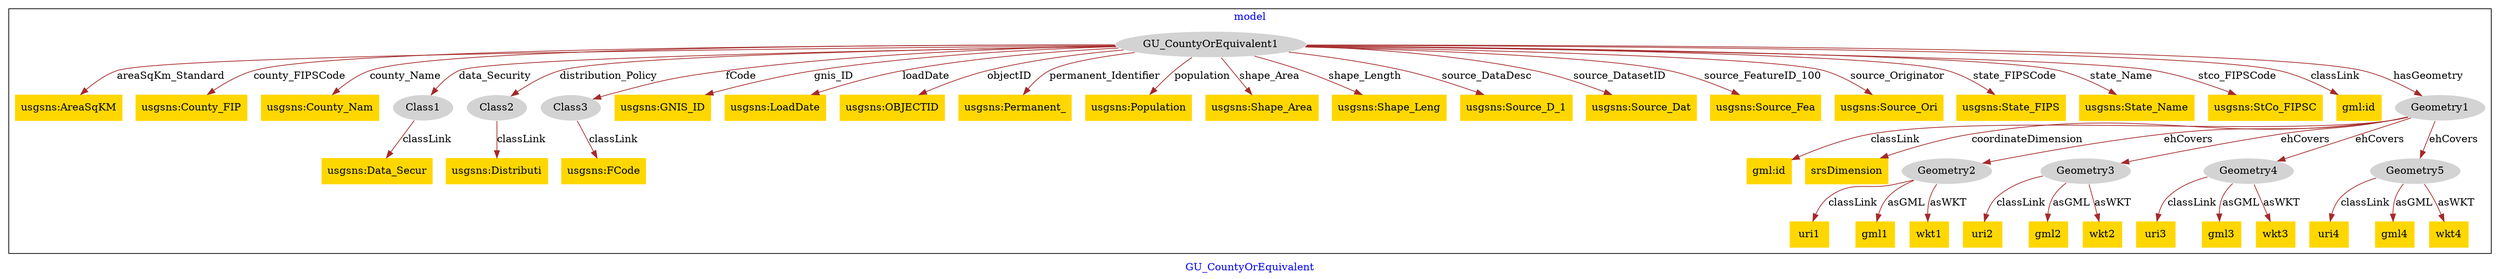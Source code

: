 digraph n0 {
fontcolor="blue"
remincross="true"
label="GU_CountyOrEquivalent"
subgraph cluster {
label="model"
n2[style="filled",color="white",fillcolor="lightgray",label="GU_CountyOrEquivalent1"];
n3[shape="plaintext",style="filled",fillcolor="gold",label="usgsns:AreaSqKM"];
n4[shape="plaintext",style="filled",fillcolor="gold",label="usgsns:County_FIP"];
n5[shape="plaintext",style="filled",fillcolor="gold",label="usgsns:County_Nam"];
n6[style="filled",color="white",fillcolor="lightgray",label="Class1"];
n7[style="filled",color="white",fillcolor="lightgray",label="Class2"];
n8[style="filled",color="white",fillcolor="lightgray",label="Class3"];
n9[shape="plaintext",style="filled",fillcolor="gold",label="usgsns:GNIS_ID"];
n10[shape="plaintext",style="filled",fillcolor="gold",label="usgsns:LoadDate"];
n11[shape="plaintext",style="filled",fillcolor="gold",label="usgsns:OBJECTID"];
n12[shape="plaintext",style="filled",fillcolor="gold",label="usgsns:Permanent_"];
n13[shape="plaintext",style="filled",fillcolor="gold",label="usgsns:Population"];
n14[shape="plaintext",style="filled",fillcolor="gold",label="usgsns:Shape_Area"];
n15[shape="plaintext",style="filled",fillcolor="gold",label="usgsns:Shape_Leng"];
n16[shape="plaintext",style="filled",fillcolor="gold",label="usgsns:Source_D_1"];
n17[shape="plaintext",style="filled",fillcolor="gold",label="usgsns:Source_Dat"];
n18[shape="plaintext",style="filled",fillcolor="gold",label="usgsns:Source_Fea"];
n19[shape="plaintext",style="filled",fillcolor="gold",label="usgsns:Source_Ori"];
n20[shape="plaintext",style="filled",fillcolor="gold",label="usgsns:State_FIPS"];
n21[shape="plaintext",style="filled",fillcolor="gold",label="usgsns:State_Name"];
n22[shape="plaintext",style="filled",fillcolor="gold",label="usgsns:StCo_FIPSC"];
n23[shape="plaintext",style="filled",fillcolor="gold",label="gml:id"];
n24[style="filled",color="white",fillcolor="lightgray",label="Geometry1"];
n25[shape="plaintext",style="filled",fillcolor="gold",label="gml:id"];
n26[shape="plaintext",style="filled",fillcolor="gold",label="srsDimension"];
n27[style="filled",color="white",fillcolor="lightgray",label="Geometry2"];
n28[style="filled",color="white",fillcolor="lightgray",label="Geometry3"];
n29[style="filled",color="white",fillcolor="lightgray",label="Geometry4"];
n30[style="filled",color="white",fillcolor="lightgray",label="Geometry5"];
n31[shape="plaintext",style="filled",fillcolor="gold",label="uri1"];
n32[shape="plaintext",style="filled",fillcolor="gold",label="gml1"];
n33[shape="plaintext",style="filled",fillcolor="gold",label="wkt1"];
n34[shape="plaintext",style="filled",fillcolor="gold",label="uri2"];
n35[shape="plaintext",style="filled",fillcolor="gold",label="gml2"];
n36[shape="plaintext",style="filled",fillcolor="gold",label="wkt2"];
n37[shape="plaintext",style="filled",fillcolor="gold",label="uri3"];
n38[shape="plaintext",style="filled",fillcolor="gold",label="gml3"];
n39[shape="plaintext",style="filled",fillcolor="gold",label="wkt3"];
n40[shape="plaintext",style="filled",fillcolor="gold",label="uri4"];
n41[shape="plaintext",style="filled",fillcolor="gold",label="gml4"];
n42[shape="plaintext",style="filled",fillcolor="gold",label="wkt4"];
n43[shape="plaintext",style="filled",fillcolor="gold",label="usgsns:Data_Secur"];
n44[shape="plaintext",style="filled",fillcolor="gold",label="usgsns:Distributi"];
n45[shape="plaintext",style="filled",fillcolor="gold",label="usgsns:FCode"];
}
n2 -> n3[color="brown",fontcolor="black",label="areaSqKm_Standard"]
n2 -> n4[color="brown",fontcolor="black",label="county_FIPSCode"]
n2 -> n5[color="brown",fontcolor="black",label="county_Name"]
n2 -> n6[color="brown",fontcolor="black",label="data_Security"]
n2 -> n7[color="brown",fontcolor="black",label="distribution_Policy"]
n2 -> n8[color="brown",fontcolor="black",label="fCode"]
n2 -> n9[color="brown",fontcolor="black",label="gnis_ID"]
n2 -> n10[color="brown",fontcolor="black",label="loadDate"]
n2 -> n11[color="brown",fontcolor="black",label="objectID"]
n2 -> n12[color="brown",fontcolor="black",label="permanent_Identifier"]
n2 -> n13[color="brown",fontcolor="black",label="population"]
n2 -> n14[color="brown",fontcolor="black",label="shape_Area"]
n2 -> n15[color="brown",fontcolor="black",label="shape_Length"]
n2 -> n16[color="brown",fontcolor="black",label="source_DataDesc"]
n2 -> n17[color="brown",fontcolor="black",label="source_DatasetID"]
n2 -> n18[color="brown",fontcolor="black",label="source_FeatureID_100"]
n2 -> n19[color="brown",fontcolor="black",label="source_Originator"]
n2 -> n20[color="brown",fontcolor="black",label="state_FIPSCode"]
n2 -> n21[color="brown",fontcolor="black",label="state_Name"]
n2 -> n22[color="brown",fontcolor="black",label="stco_FIPSCode"]
n2 -> n23[color="brown",fontcolor="black",label="classLink"]
n2 -> n24[color="brown",fontcolor="black",label="hasGeometry"]
n24 -> n25[color="brown",fontcolor="black",label="classLink"]
n24 -> n26[color="brown",fontcolor="black",label="coordinateDimension"]
n24 -> n27[color="brown",fontcolor="black",label="ehCovers"]
n24 -> n28[color="brown",fontcolor="black",label="ehCovers"]
n24 -> n29[color="brown",fontcolor="black",label="ehCovers"]
n24 -> n30[color="brown",fontcolor="black",label="ehCovers"]
n27 -> n31[color="brown",fontcolor="black",label="classLink"]
n27 -> n32[color="brown",fontcolor="black",label="asGML"]
n27 -> n33[color="brown",fontcolor="black",label="asWKT"]
n28 -> n34[color="brown",fontcolor="black",label="classLink"]
n28 -> n35[color="brown",fontcolor="black",label="asGML"]
n28 -> n36[color="brown",fontcolor="black",label="asWKT"]
n29 -> n37[color="brown",fontcolor="black",label="classLink"]
n29 -> n38[color="brown",fontcolor="black",label="asGML"]
n29 -> n39[color="brown",fontcolor="black",label="asWKT"]
n30 -> n40[color="brown",fontcolor="black",label="classLink"]
n30 -> n41[color="brown",fontcolor="black",label="asGML"]
n30 -> n42[color="brown",fontcolor="black",label="asWKT"]
n6 -> n43[color="brown",fontcolor="black",label="classLink"]
n7 -> n44[color="brown",fontcolor="black",label="classLink"]
n8 -> n45[color="brown",fontcolor="black",label="classLink"]
}
